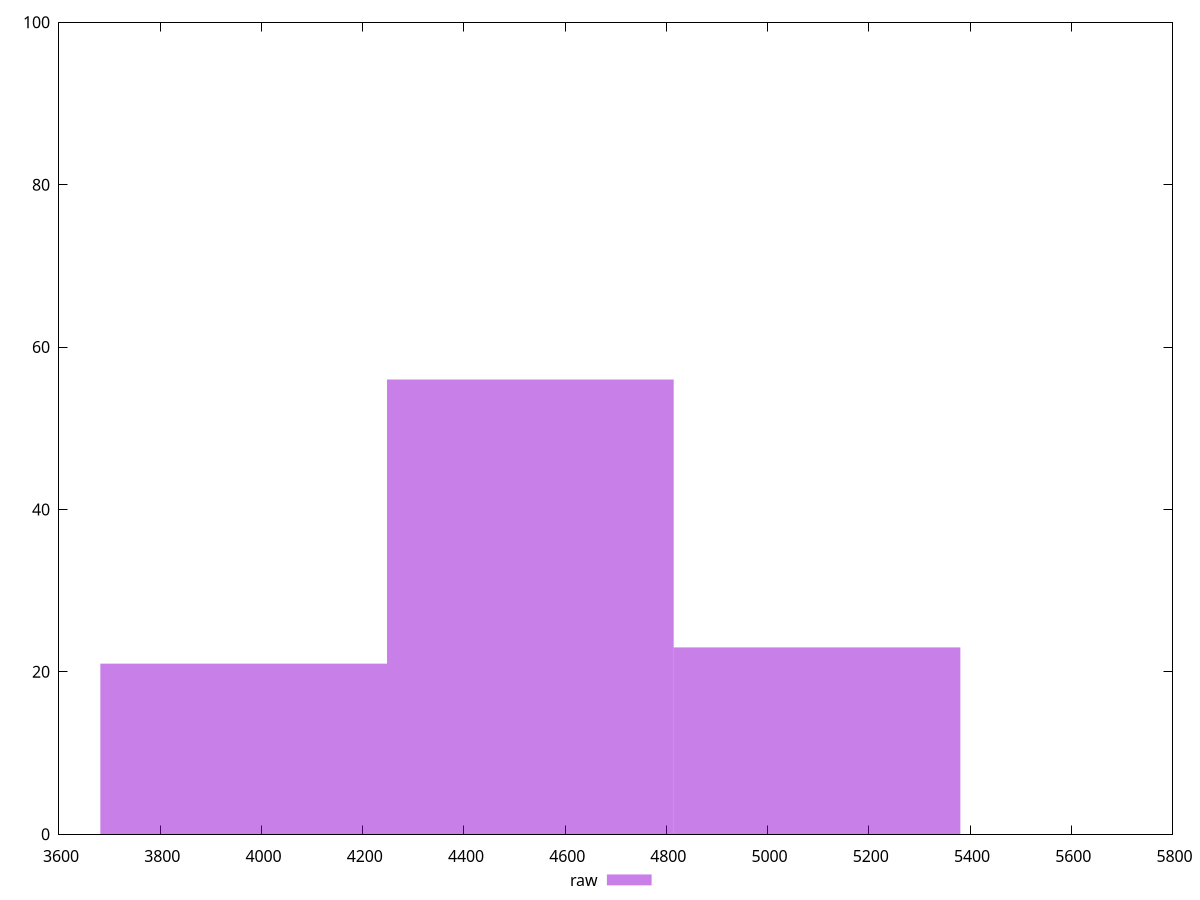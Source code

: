 reset
set terminal svg size 640, 490 enhanced background rgb 'white'
set output "report_00007_2020-12-11T15:55:29.892Z/speed-index/samples/pages+cached+nointeractive/raw/histogram.svg"

$raw <<EOF
4531.272901105992 56
3964.863788467743 21
5097.682013744241 23
EOF

set key outside below
set boxwidth 566.409112638249
set yrange [0:100]
set style fill transparent solid 0.5 noborder

plot \
  $raw title "raw" with boxes, \


reset